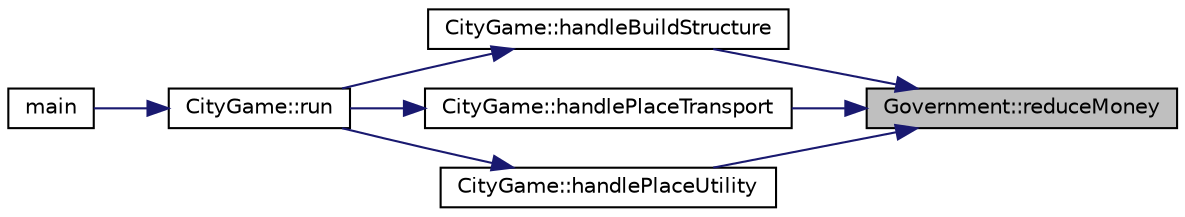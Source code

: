 digraph "Government::reduceMoney"
{
 // LATEX_PDF_SIZE
  edge [fontname="Helvetica",fontsize="10",labelfontname="Helvetica",labelfontsize="10"];
  node [fontname="Helvetica",fontsize="10",shape=record];
  rankdir="RL";
  Node1 [label="Government::reduceMoney",height=0.2,width=0.4,color="black", fillcolor="grey75", style="filled", fontcolor="black",tooltip="Reduces the government funds by a specified amount."];
  Node1 -> Node2 [dir="back",color="midnightblue",fontsize="10",style="solid"];
  Node2 [label="CityGame::handleBuildStructure",height=0.2,width=0.4,color="black", fillcolor="white", style="filled",URL="$classCityGame.html#adef5c49d44b7b5faf191ec7c7684148d",tooltip=" "];
  Node2 -> Node3 [dir="back",color="midnightblue",fontsize="10",style="solid"];
  Node3 [label="CityGame::run",height=0.2,width=0.4,color="black", fillcolor="white", style="filled",URL="$classCityGame.html#ad26bc885078e071e3ad2b40787fcca18",tooltip=" "];
  Node3 -> Node4 [dir="back",color="midnightblue",fontsize="10",style="solid"];
  Node4 [label="main",height=0.2,width=0.4,color="black", fillcolor="white", style="filled",URL="$main_8cpp.html#ae66f6b31b5ad750f1fe042a706a4e3d4",tooltip=" "];
  Node1 -> Node5 [dir="back",color="midnightblue",fontsize="10",style="solid"];
  Node5 [label="CityGame::handlePlaceTransport",height=0.2,width=0.4,color="black", fillcolor="white", style="filled",URL="$classCityGame.html#a01a7b85fe89c57b12bfdb291c348f638",tooltip=" "];
  Node5 -> Node3 [dir="back",color="midnightblue",fontsize="10",style="solid"];
  Node1 -> Node6 [dir="back",color="midnightblue",fontsize="10",style="solid"];
  Node6 [label="CityGame::handlePlaceUtility",height=0.2,width=0.4,color="black", fillcolor="white", style="filled",URL="$classCityGame.html#ab3ae97e4d2c87052b1a0635d5a2bcb77",tooltip=" "];
  Node6 -> Node3 [dir="back",color="midnightblue",fontsize="10",style="solid"];
}
